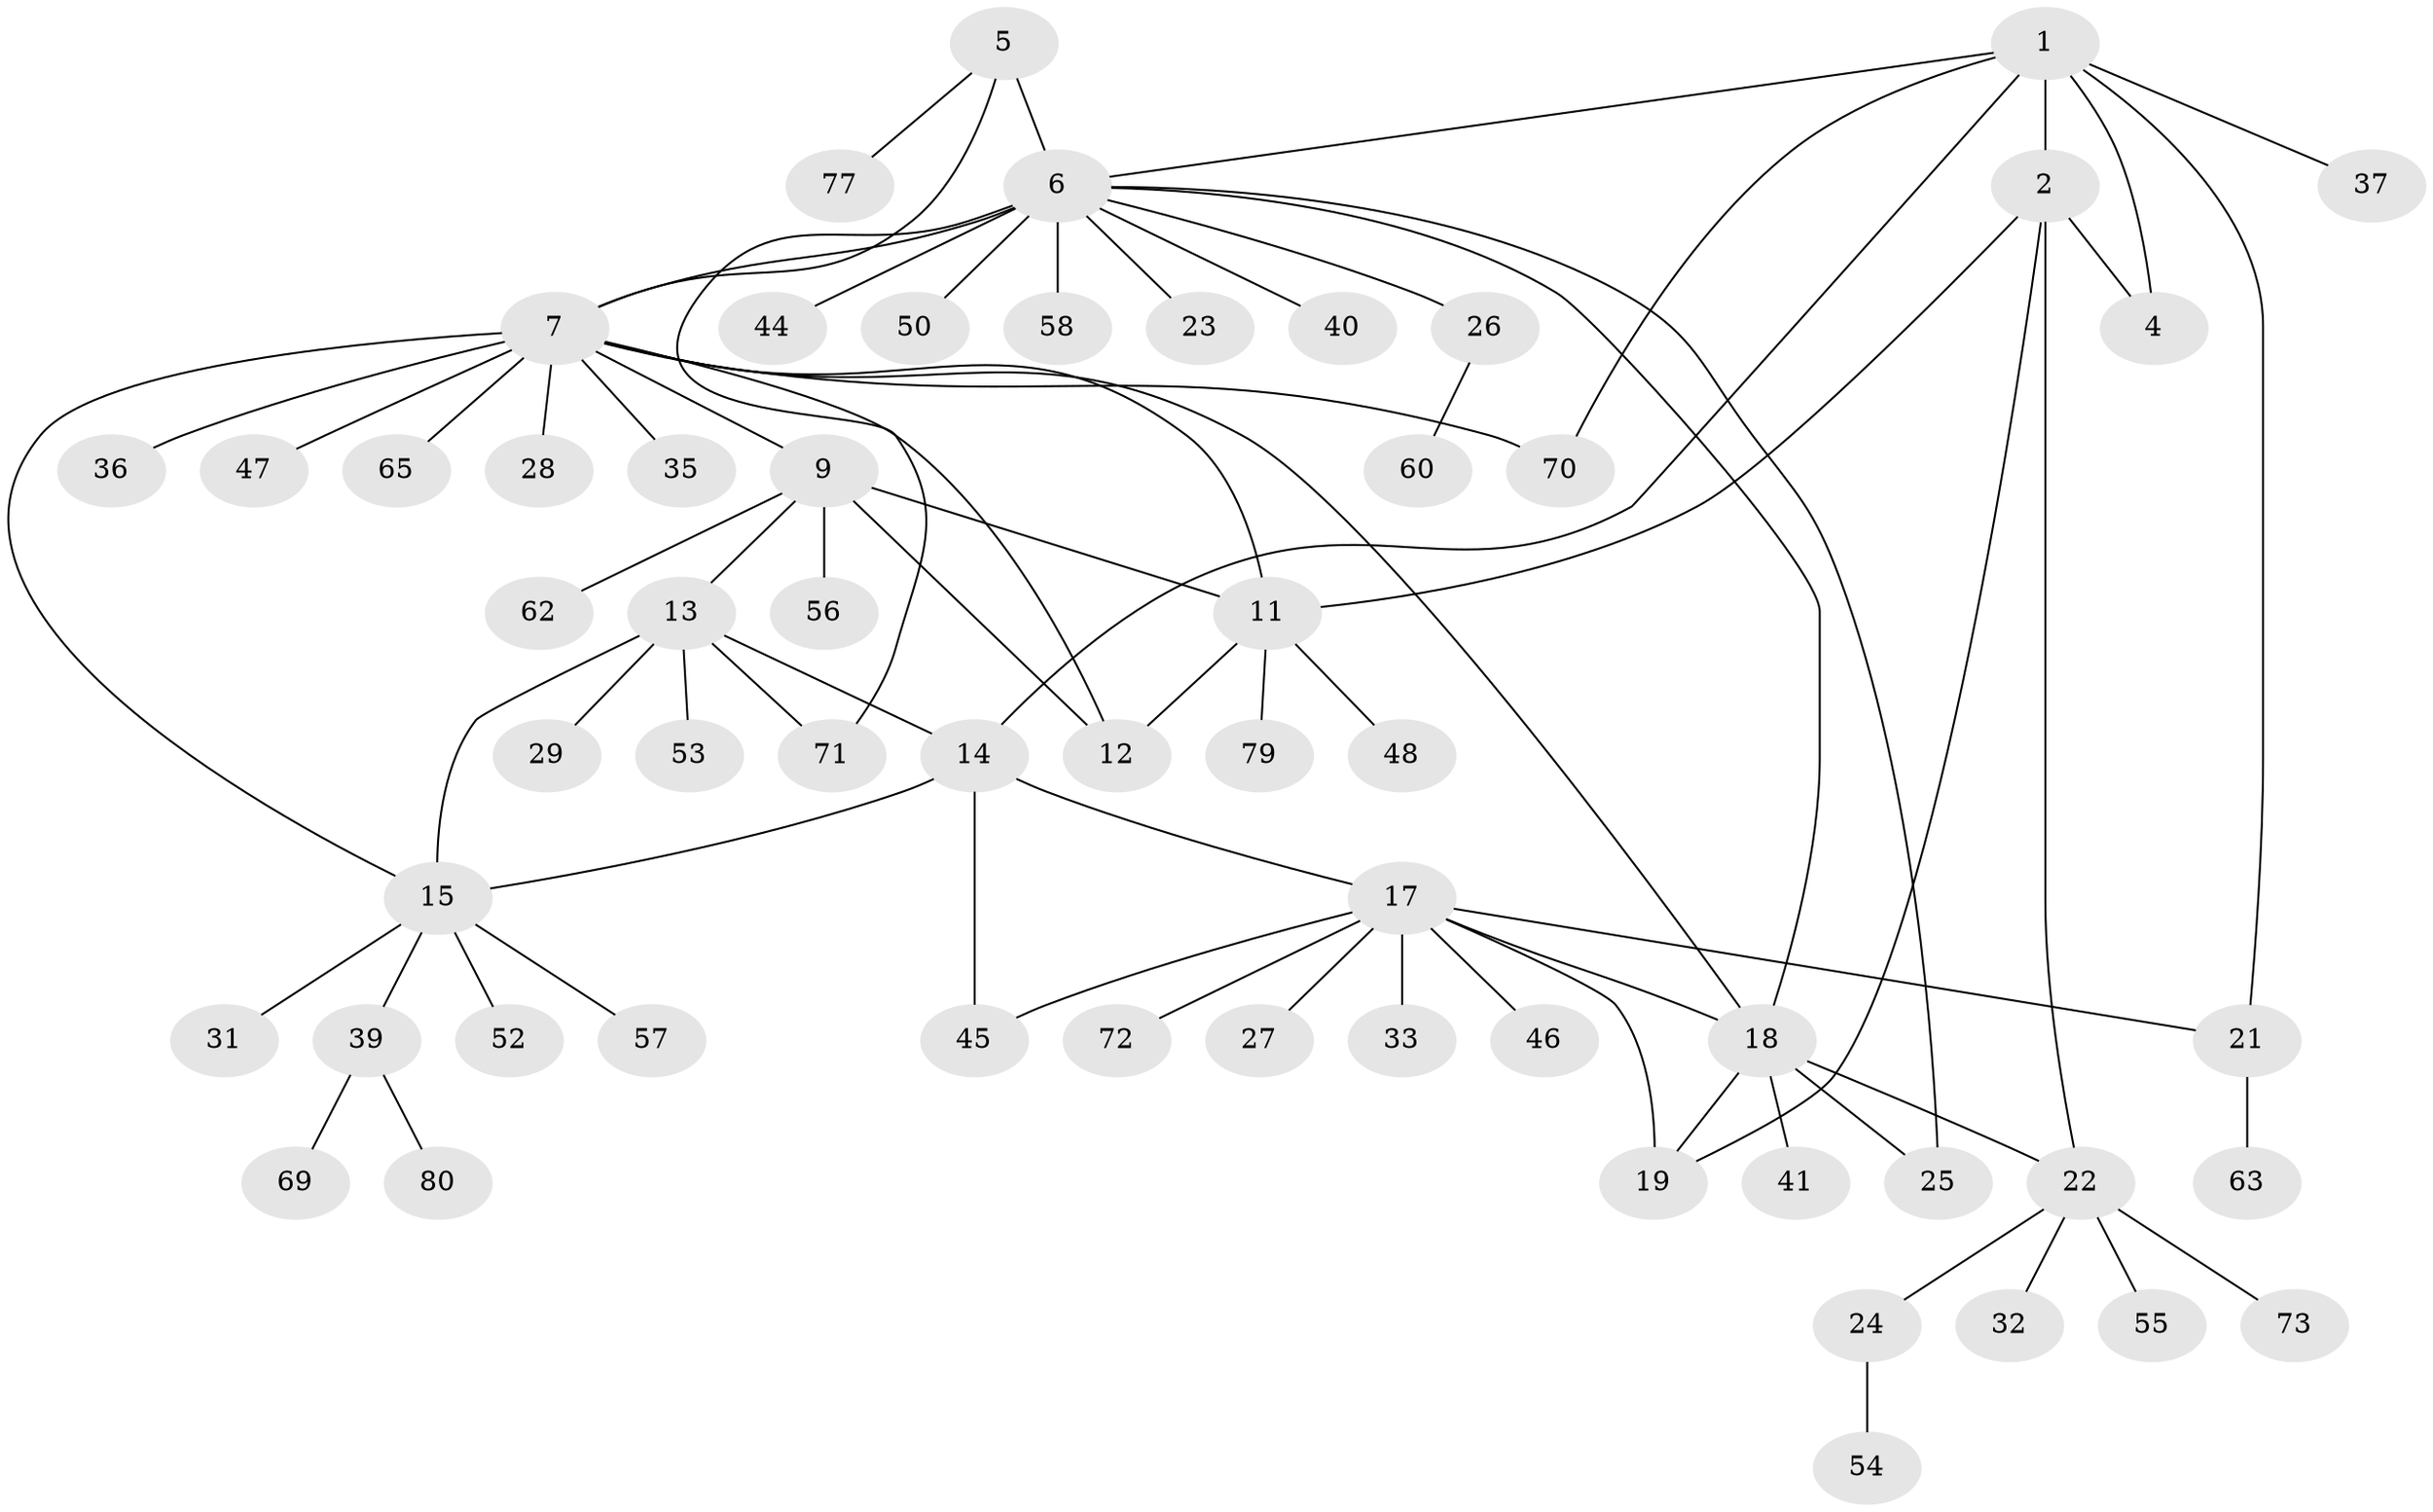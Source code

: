 // original degree distribution, {8: 0.0375, 4: 0.05, 5: 0.025, 3: 0.075, 7: 0.05, 9: 0.025, 6: 0.0375, 10: 0.0125, 2: 0.1875, 1: 0.5}
// Generated by graph-tools (version 1.1) at 2025/42/03/06/25 10:42:13]
// undirected, 58 vertices, 76 edges
graph export_dot {
graph [start="1"]
  node [color=gray90,style=filled];
  1 [super="+42"];
  2 [super="+3"];
  4;
  5 [super="+67"];
  6 [super="+8"];
  7 [super="+10"];
  9 [super="+61"];
  11 [super="+30"];
  12 [super="+76"];
  13 [super="+16"];
  14 [super="+64"];
  15 [super="+59"];
  17 [super="+43"];
  18 [super="+20"];
  19;
  21 [super="+38"];
  22 [super="+78"];
  23;
  24 [super="+34"];
  25 [super="+74"];
  26;
  27 [super="+49"];
  28;
  29;
  31;
  32;
  33 [super="+68"];
  35;
  36;
  37;
  39;
  40 [super="+51"];
  41;
  44;
  45;
  46;
  47;
  48 [super="+66"];
  50;
  52;
  53;
  54;
  55;
  56;
  57 [super="+75"];
  58;
  60;
  62;
  63;
  65;
  69;
  70;
  71;
  72;
  73;
  77;
  79;
  80;
  1 -- 2 [weight=2];
  1 -- 4;
  1 -- 14;
  1 -- 37;
  1 -- 70;
  1 -- 6;
  1 -- 21;
  2 -- 4 [weight=2];
  2 -- 19;
  2 -- 22;
  2 -- 11;
  5 -- 6 [weight=2];
  5 -- 7;
  5 -- 77;
  6 -- 7 [weight=2];
  6 -- 23;
  6 -- 26;
  6 -- 50;
  6 -- 58;
  6 -- 71;
  6 -- 40;
  6 -- 44;
  6 -- 18;
  6 -- 25;
  7 -- 15;
  7 -- 35;
  7 -- 36;
  7 -- 65;
  7 -- 70;
  7 -- 9;
  7 -- 11;
  7 -- 12;
  7 -- 47;
  7 -- 18;
  7 -- 28;
  9 -- 11;
  9 -- 12;
  9 -- 56;
  9 -- 62;
  9 -- 13;
  11 -- 12;
  11 -- 48;
  11 -- 79;
  13 -- 14 [weight=2];
  13 -- 15 [weight=2];
  13 -- 29;
  13 -- 53;
  13 -- 71;
  14 -- 15;
  14 -- 17;
  14 -- 45;
  15 -- 31;
  15 -- 39;
  15 -- 52;
  15 -- 57;
  17 -- 18 [weight=2];
  17 -- 19;
  17 -- 21;
  17 -- 27;
  17 -- 33;
  17 -- 45;
  17 -- 72;
  17 -- 46;
  18 -- 19 [weight=2];
  18 -- 41;
  18 -- 25;
  18 -- 22;
  21 -- 63;
  22 -- 24;
  22 -- 32;
  22 -- 55;
  22 -- 73;
  24 -- 54;
  26 -- 60;
  39 -- 69;
  39 -- 80;
}
